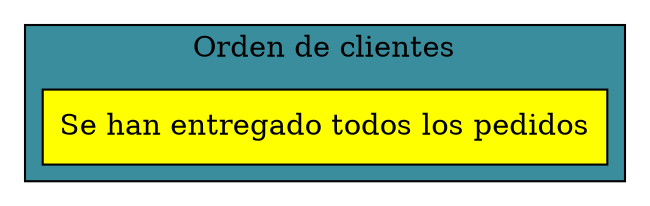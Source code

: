 digraph L{
    node [shape=box fillcolor="#FFEDBB" style = filled]
    
    subgraph cluster_p{
        label="Orden de clientes"
        bgcolor = "#398D9C"
      
        Fila1[label = "Se han entregado todos los pedidos", fillcolor="yellow"];
        
    
       
     
    }


}
    
    
    
    
    
    